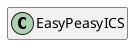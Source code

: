@startuml
set namespaceSeparator \\
hide members
hide << alias >> circle

class EasyPeasyICS
@enduml
